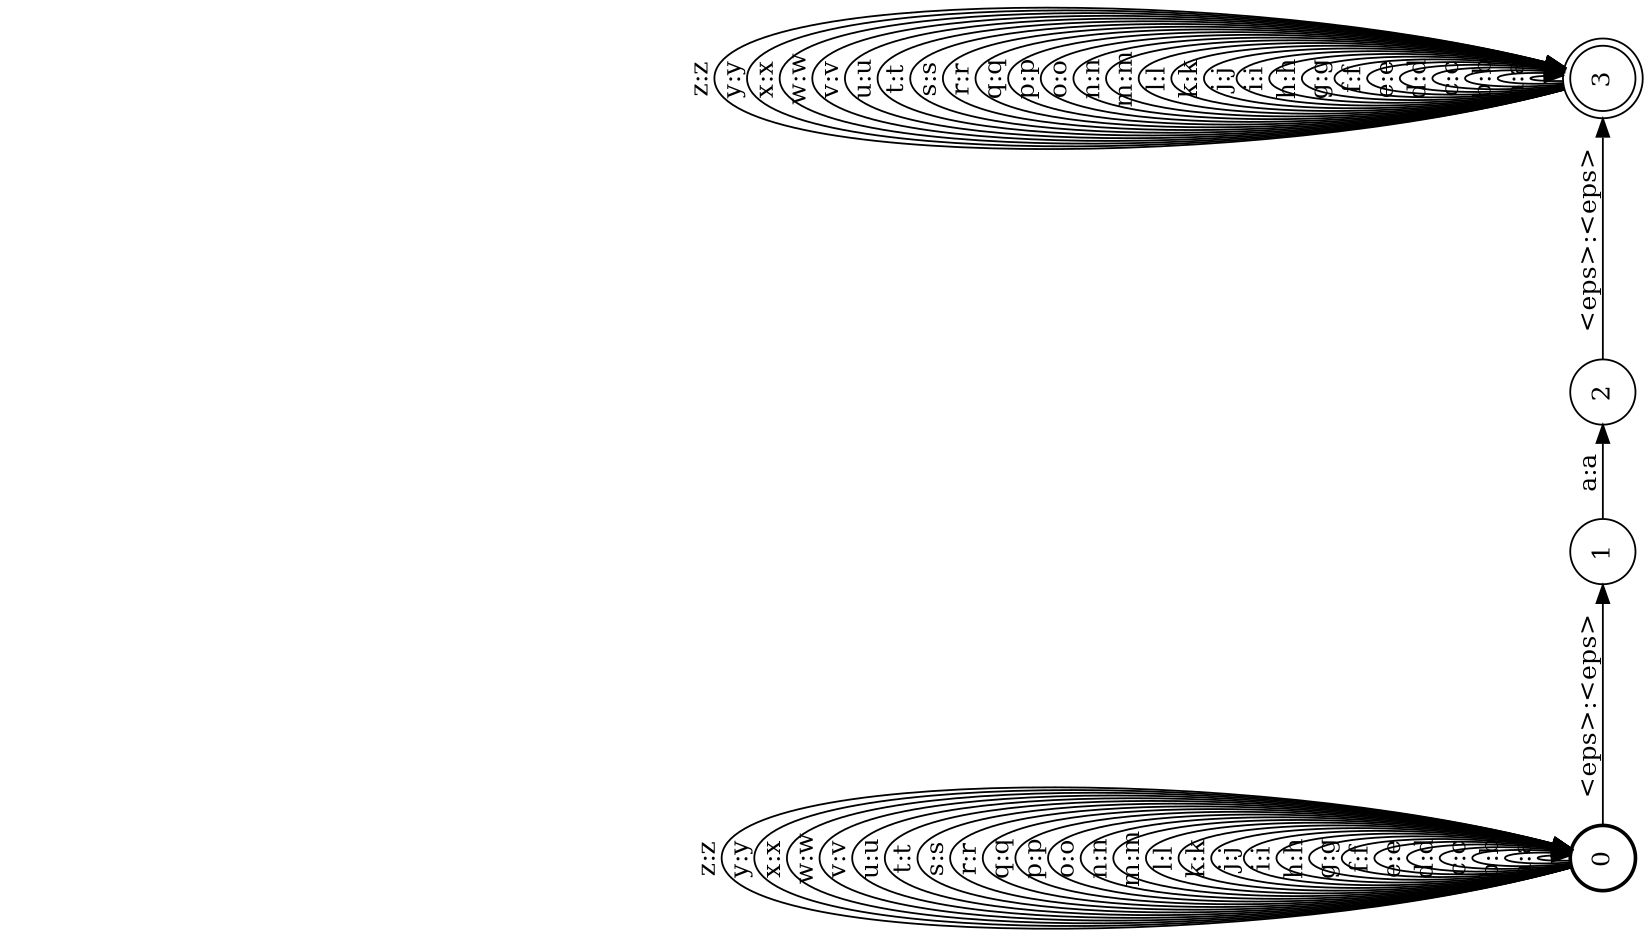 digraph FST {
rankdir = LR;
size = "8.5,11";
label = "";
center = 1;
orientation = Landscape;
ranksep = "0.4";
nodesep = "0.25";
0 [label = "0", shape = circle, style = bold, fontsize = 14]
	0 -> 0 [label = "a:a", fontsize = 14];
	0 -> 0 [label = "b:b", fontsize = 14];
	0 -> 0 [label = "c:c", fontsize = 14];
	0 -> 0 [label = "d:d", fontsize = 14];
	0 -> 0 [label = "e:e", fontsize = 14];
	0 -> 0 [label = "f:f", fontsize = 14];
	0 -> 0 [label = "g:g", fontsize = 14];
	0 -> 0 [label = "h:h", fontsize = 14];
	0 -> 0 [label = "i:i", fontsize = 14];
	0 -> 0 [label = "j:j", fontsize = 14];
	0 -> 0 [label = "k:k", fontsize = 14];
	0 -> 0 [label = "l:l", fontsize = 14];
	0 -> 0 [label = "m:m", fontsize = 14];
	0 -> 0 [label = "n:n", fontsize = 14];
	0 -> 0 [label = "o:o", fontsize = 14];
	0 -> 0 [label = "p:p", fontsize = 14];
	0 -> 0 [label = "q:q", fontsize = 14];
	0 -> 0 [label = "r:r", fontsize = 14];
	0 -> 0 [label = "s:s", fontsize = 14];
	0 -> 0 [label = "t:t", fontsize = 14];
	0 -> 0 [label = "u:u", fontsize = 14];
	0 -> 0 [label = "v:v", fontsize = 14];
	0 -> 0 [label = "w:w", fontsize = 14];
	0 -> 0 [label = "x:x", fontsize = 14];
	0 -> 0 [label = "y:y", fontsize = 14];
	0 -> 0 [label = "z:z", fontsize = 14];
	0 -> 1 [label = "<eps>:<eps>", fontsize = 14];
1 [label = "1", shape = circle, style = solid, fontsize = 14]
	1 -> 2 [label = "a:a", fontsize = 14];
2 [label = "2", shape = circle, style = solid, fontsize = 14]
	2 -> 3 [label = "<eps>:<eps>", fontsize = 14];
3 [label = "3", shape = doublecircle, style = solid, fontsize = 14]
	3 -> 3 [label = "a:a", fontsize = 14];
	3 -> 3 [label = "b:b", fontsize = 14];
	3 -> 3 [label = "c:c", fontsize = 14];
	3 -> 3 [label = "d:d", fontsize = 14];
	3 -> 3 [label = "e:e", fontsize = 14];
	3 -> 3 [label = "f:f", fontsize = 14];
	3 -> 3 [label = "g:g", fontsize = 14];
	3 -> 3 [label = "h:h", fontsize = 14];
	3 -> 3 [label = "i:i", fontsize = 14];
	3 -> 3 [label = "j:j", fontsize = 14];
	3 -> 3 [label = "k:k", fontsize = 14];
	3 -> 3 [label = "l:l", fontsize = 14];
	3 -> 3 [label = "m:m", fontsize = 14];
	3 -> 3 [label = "n:n", fontsize = 14];
	3 -> 3 [label = "o:o", fontsize = 14];
	3 -> 3 [label = "p:p", fontsize = 14];
	3 -> 3 [label = "q:q", fontsize = 14];
	3 -> 3 [label = "r:r", fontsize = 14];
	3 -> 3 [label = "s:s", fontsize = 14];
	3 -> 3 [label = "t:t", fontsize = 14];
	3 -> 3 [label = "u:u", fontsize = 14];
	3 -> 3 [label = "v:v", fontsize = 14];
	3 -> 3 [label = "w:w", fontsize = 14];
	3 -> 3 [label = "x:x", fontsize = 14];
	3 -> 3 [label = "y:y", fontsize = 14];
	3 -> 3 [label = "z:z", fontsize = 14];
}
